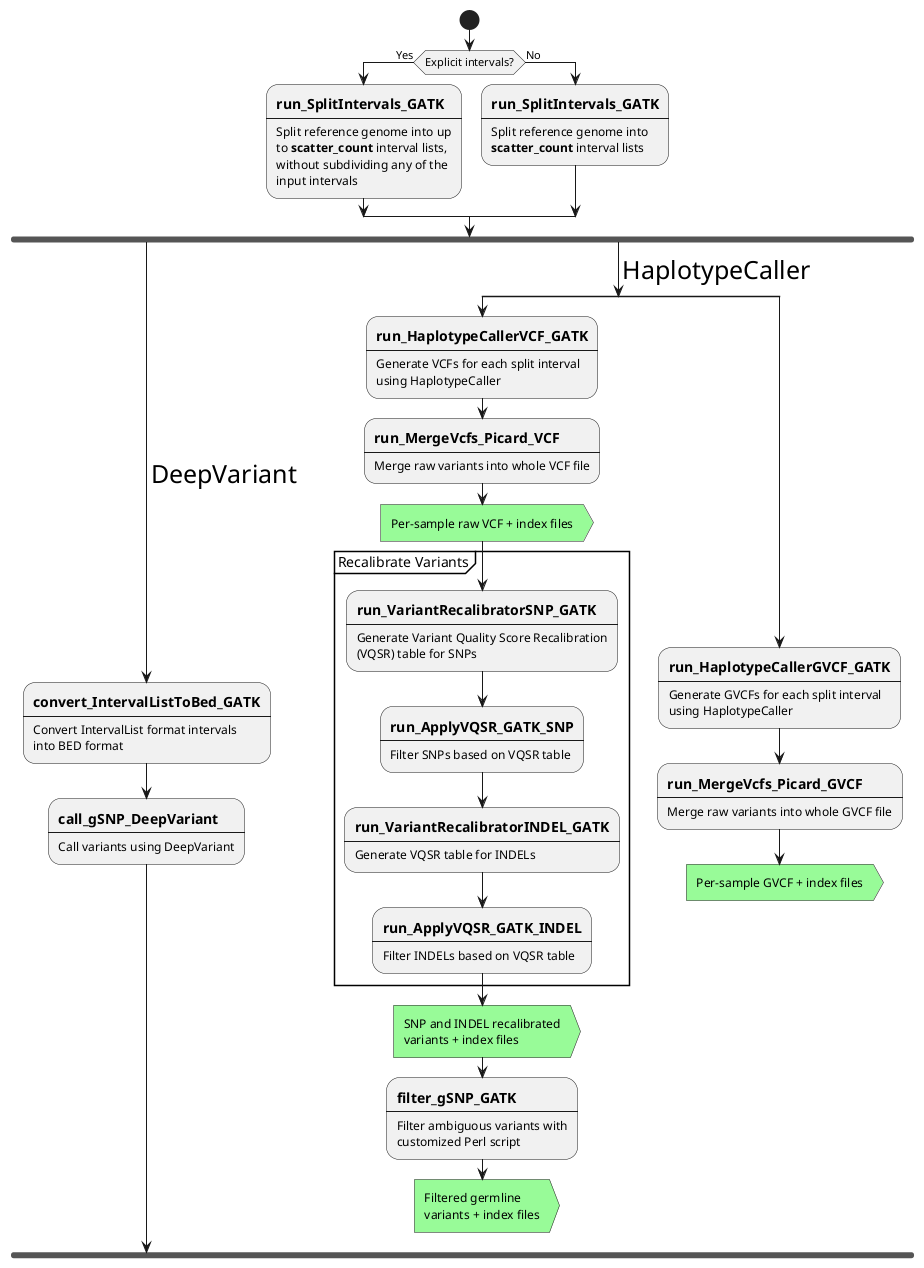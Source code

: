 @startuml

skinparam ConditionEndStyle hline

start

if (Explicit intervals?) is (Yes) then
  :==run_SplitIntervals_GATK
  ----
  Split reference genome into up
  to **scatter_count** interval lists,
  without subdividing any of the
  input intervals;
else (No)
  :==run_SplitIntervals_GATK
  ----
  Split reference genome into
  **scatter_count** interval lists;
endif

fork
  -><size:25>DeepVariant</size>;
  :==convert_IntervalListToBed_GATK
  ----
  Convert IntervalList format intervals 
  into BED format;
  :==call_gSNP_DeepVariant
  ----
  Call variants using DeepVariant;
fork again
  -><size:25>HaplotypeCaller</size>;
  split

  :==run_HaplotypeCallerVCF_GATK
  ----
  Generate VCFs for each split interval
  using HaplotypeCaller;

  :==run_MergeVcfs_Picard_VCF
  ----
  Merge raw variants into whole VCF file;

  #palegreen:Per-sample raw VCF + index files>

  partition "Recalibrate Variants" {

  :==run_VariantRecalibratorSNP_GATK
  ----
  Generate Variant Quality Score Recalibration
  (VQSR) table for SNPs;

  :==run_ApplyVQSR_GATK_SNP
  ----
  Filter SNPs based on VQSR table;

  :==run_VariantRecalibratorINDEL_GATK
  ----
  Generate VQSR table for INDELs;

  :==run_ApplyVQSR_GATK_INDEL
  ----
  Filter INDELs based on VQSR table;

  }

  #palegreen:SNP and INDEL recalibrated
  variants + index files>

  :==filter_gSNP_GATK
  ----
  Filter ambiguous variants with
  customized Perl script;

  #palegreen:Filtered germline
  variants + index files>

  detach

  split again

  :==run_HaplotypeCallerGVCF_GATK
  ----
  Generate GVCFs for each split interval
  using HaplotypeCaller;

  :==run_MergeVcfs_Picard_GVCF
  ----
  Merge raw variants into whole GVCF file;

  #palegreen:Per-sample GVCF + index files>

  detach

  endsplit
end fork

@enduml

